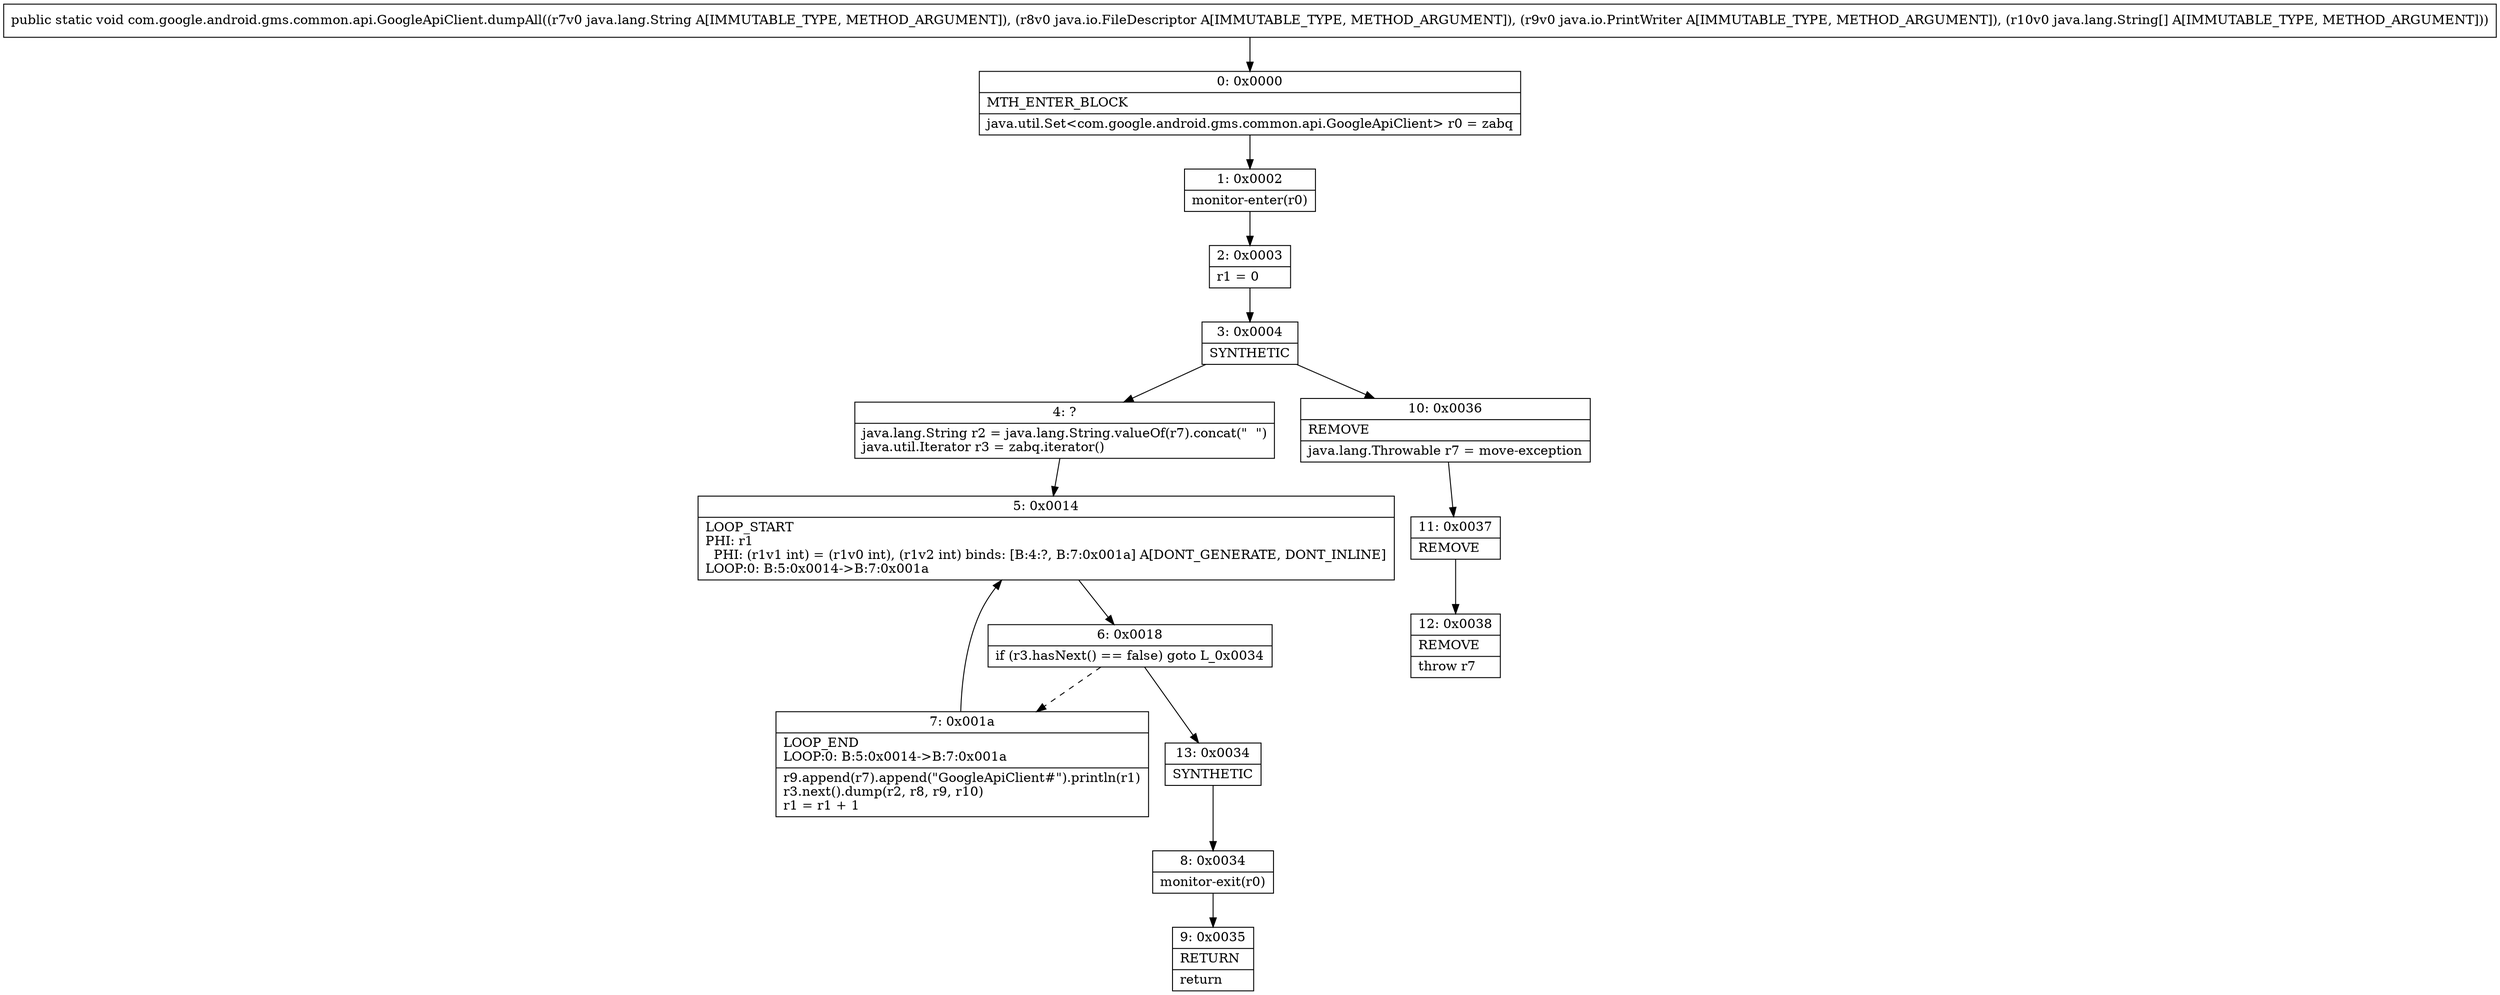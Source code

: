 digraph "CFG forcom.google.android.gms.common.api.GoogleApiClient.dumpAll(Ljava\/lang\/String;Ljava\/io\/FileDescriptor;Ljava\/io\/PrintWriter;[Ljava\/lang\/String;)V" {
Node_0 [shape=record,label="{0\:\ 0x0000|MTH_ENTER_BLOCK\l|java.util.Set\<com.google.android.gms.common.api.GoogleApiClient\> r0 = zabq\l}"];
Node_1 [shape=record,label="{1\:\ 0x0002|monitor\-enter(r0)\l}"];
Node_2 [shape=record,label="{2\:\ 0x0003|r1 = 0\l}"];
Node_3 [shape=record,label="{3\:\ 0x0004|SYNTHETIC\l}"];
Node_4 [shape=record,label="{4\:\ ?|java.lang.String r2 = java.lang.String.valueOf(r7).concat(\"  \")\ljava.util.Iterator r3 = zabq.iterator()\l}"];
Node_5 [shape=record,label="{5\:\ 0x0014|LOOP_START\lPHI: r1 \l  PHI: (r1v1 int) = (r1v0 int), (r1v2 int) binds: [B:4:?, B:7:0x001a] A[DONT_GENERATE, DONT_INLINE]\lLOOP:0: B:5:0x0014\-\>B:7:0x001a\l}"];
Node_6 [shape=record,label="{6\:\ 0x0018|if (r3.hasNext() == false) goto L_0x0034\l}"];
Node_7 [shape=record,label="{7\:\ 0x001a|LOOP_END\lLOOP:0: B:5:0x0014\-\>B:7:0x001a\l|r9.append(r7).append(\"GoogleApiClient#\").println(r1)\lr3.next().dump(r2, r8, r9, r10)\lr1 = r1 + 1\l}"];
Node_8 [shape=record,label="{8\:\ 0x0034|monitor\-exit(r0)\l}"];
Node_9 [shape=record,label="{9\:\ 0x0035|RETURN\l|return\l}"];
Node_10 [shape=record,label="{10\:\ 0x0036|REMOVE\l|java.lang.Throwable r7 = move\-exception\l}"];
Node_11 [shape=record,label="{11\:\ 0x0037|REMOVE\l}"];
Node_12 [shape=record,label="{12\:\ 0x0038|REMOVE\l|throw r7\l}"];
Node_13 [shape=record,label="{13\:\ 0x0034|SYNTHETIC\l}"];
MethodNode[shape=record,label="{public static void com.google.android.gms.common.api.GoogleApiClient.dumpAll((r7v0 java.lang.String A[IMMUTABLE_TYPE, METHOD_ARGUMENT]), (r8v0 java.io.FileDescriptor A[IMMUTABLE_TYPE, METHOD_ARGUMENT]), (r9v0 java.io.PrintWriter A[IMMUTABLE_TYPE, METHOD_ARGUMENT]), (r10v0 java.lang.String[] A[IMMUTABLE_TYPE, METHOD_ARGUMENT])) }"];
MethodNode -> Node_0;
Node_0 -> Node_1;
Node_1 -> Node_2;
Node_2 -> Node_3;
Node_3 -> Node_4;
Node_3 -> Node_10;
Node_4 -> Node_5;
Node_5 -> Node_6;
Node_6 -> Node_7[style=dashed];
Node_6 -> Node_13;
Node_7 -> Node_5;
Node_8 -> Node_9;
Node_10 -> Node_11;
Node_11 -> Node_12;
Node_13 -> Node_8;
}

